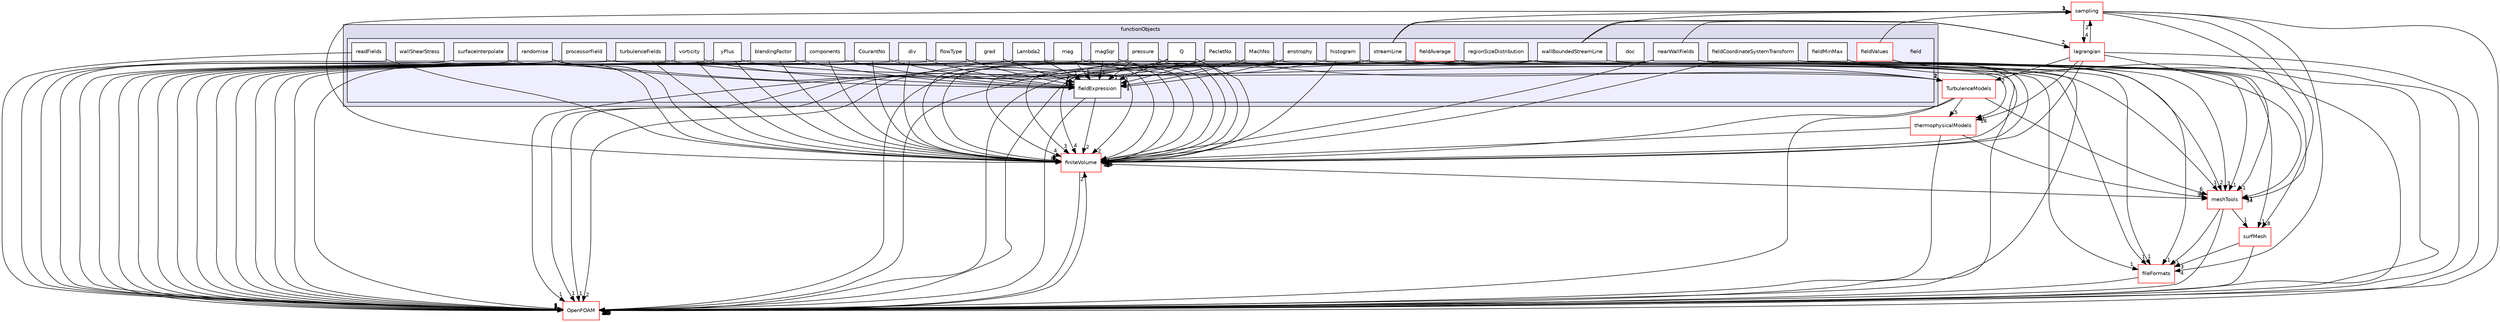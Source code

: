 digraph "src/functionObjects/field" {
  bgcolor=transparent;
  compound=true
  node [ fontsize="10", fontname="Helvetica"];
  edge [ labelfontsize="10", labelfontname="Helvetica"];
  subgraph clusterdir_de23f6d4f0962ea995903f5110543226 {
    graph [ bgcolor="#ddddee", pencolor="black", label="functionObjects" fontname="Helvetica", fontsize="10", URL="dir_de23f6d4f0962ea995903f5110543226.html"]
  subgraph clusterdir_bae024cac12ddc6733a616261920a91f {
    graph [ bgcolor="#eeeeff", pencolor="black", label="" URL="dir_bae024cac12ddc6733a616261920a91f.html"];
    dir_bae024cac12ddc6733a616261920a91f [shape=plaintext label="field"];
    dir_ee5550b4adc3d2d0e857913abd95de3e [shape=box label="blendingFactor" color="black" fillcolor="white" style="filled" URL="dir_ee5550b4adc3d2d0e857913abd95de3e.html"];
    dir_bf834242079d0f0f89f4b02e3b9d0f89 [shape=box label="components" color="black" fillcolor="white" style="filled" URL="dir_bf834242079d0f0f89f4b02e3b9d0f89.html"];
    dir_7befef2fe64b9de7d026b97d5ac1503c [shape=box label="CourantNo" color="black" fillcolor="white" style="filled" URL="dir_7befef2fe64b9de7d026b97d5ac1503c.html"];
    dir_9b8953b47d4e373100a08399c189495c [shape=box label="div" color="black" fillcolor="white" style="filled" URL="dir_9b8953b47d4e373100a08399c189495c.html"];
    dir_de9735dc62f71c6e4a2857d3a9553f03 [shape=box label="doc" color="black" fillcolor="white" style="filled" URL="dir_de9735dc62f71c6e4a2857d3a9553f03.html"];
    dir_ba18f0e374106fbeef586de6f78169c8 [shape=box label="enstrophy" color="black" fillcolor="white" style="filled" URL="dir_ba18f0e374106fbeef586de6f78169c8.html"];
    dir_8e94a7cc8ed216e236aba67b920208c8 [shape=box label="fieldAverage" color="red" fillcolor="white" style="filled" URL="dir_8e94a7cc8ed216e236aba67b920208c8.html"];
    dir_91ef1735ffbe1b7f223e2ad79348ab1e [shape=box label="fieldCoordinateSystemTransform" color="black" fillcolor="white" style="filled" URL="dir_91ef1735ffbe1b7f223e2ad79348ab1e.html"];
    dir_99d46d8c6d72cd5f0a835500a9aad641 [shape=box label="fieldExpression" color="black" fillcolor="white" style="filled" URL="dir_99d46d8c6d72cd5f0a835500a9aad641.html"];
    dir_1f94628fb6f5ca3465b11dbddc1fcca2 [shape=box label="fieldMinMax" color="black" fillcolor="white" style="filled" URL="dir_1f94628fb6f5ca3465b11dbddc1fcca2.html"];
    dir_e7bdba62d866621d8e2ff8ee2457cfce [shape=box label="fieldValues" color="red" fillcolor="white" style="filled" URL="dir_e7bdba62d866621d8e2ff8ee2457cfce.html"];
    dir_ca2409f1c40c8377a1a80af12b72c424 [shape=box label="flowType" color="black" fillcolor="white" style="filled" URL="dir_ca2409f1c40c8377a1a80af12b72c424.html"];
    dir_8267eca7405f0f6bf5ff6b65f13f6a27 [shape=box label="grad" color="black" fillcolor="white" style="filled" URL="dir_8267eca7405f0f6bf5ff6b65f13f6a27.html"];
    dir_670dda53297bb07b6b33b9b2150998f2 [shape=box label="histogram" color="black" fillcolor="white" style="filled" URL="dir_670dda53297bb07b6b33b9b2150998f2.html"];
    dir_eb06f944ddce716556f2f5376fc020ff [shape=box label="Lambda2" color="black" fillcolor="white" style="filled" URL="dir_eb06f944ddce716556f2f5376fc020ff.html"];
    dir_bd10cf60e0c5deccfdf6913a1a67cdc9 [shape=box label="MachNo" color="black" fillcolor="white" style="filled" URL="dir_bd10cf60e0c5deccfdf6913a1a67cdc9.html"];
    dir_5e4b6987000890d0e366f06e8a4cae82 [shape=box label="mag" color="black" fillcolor="white" style="filled" URL="dir_5e4b6987000890d0e366f06e8a4cae82.html"];
    dir_3a430e7145a16392f3c6358380726e44 [shape=box label="magSqr" color="black" fillcolor="white" style="filled" URL="dir_3a430e7145a16392f3c6358380726e44.html"];
    dir_cfb7e5298cbc771b8da02a4eaaaf66b9 [shape=box label="nearWallFields" color="black" fillcolor="white" style="filled" URL="dir_cfb7e5298cbc771b8da02a4eaaaf66b9.html"];
    dir_e4d71973bb27b60ed2f104aaf8038366 [shape=box label="PecletNo" color="black" fillcolor="white" style="filled" URL="dir_e4d71973bb27b60ed2f104aaf8038366.html"];
    dir_c126ed8a256a9e1067babbabd8bf3aa2 [shape=box label="pressure" color="black" fillcolor="white" style="filled" URL="dir_c126ed8a256a9e1067babbabd8bf3aa2.html"];
    dir_9bce94b85e0913aa5ae3410519ec352e [shape=box label="processorField" color="black" fillcolor="white" style="filled" URL="dir_9bce94b85e0913aa5ae3410519ec352e.html"];
    dir_e46cb0195ece1630b813699dfb344dad [shape=box label="Q" color="black" fillcolor="white" style="filled" URL="dir_e46cb0195ece1630b813699dfb344dad.html"];
    dir_b9b64ab1fca27a7ea665dac90e6d3024 [shape=box label="randomise" color="black" fillcolor="white" style="filled" URL="dir_b9b64ab1fca27a7ea665dac90e6d3024.html"];
    dir_0900ddd3964279baf23007bbccf1048e [shape=box label="readFields" color="black" fillcolor="white" style="filled" URL="dir_0900ddd3964279baf23007bbccf1048e.html"];
    dir_b2fd3aa2f960ab3496193d0952f1f038 [shape=box label="regionSizeDistribution" color="black" fillcolor="white" style="filled" URL="dir_b2fd3aa2f960ab3496193d0952f1f038.html"];
    dir_7a7427e94341fbb5dea10e0b42ad71e7 [shape=box label="streamLine" color="black" fillcolor="white" style="filled" URL="dir_7a7427e94341fbb5dea10e0b42ad71e7.html"];
    dir_bad0e3a1ff1fee12ffaad12ef6339c69 [shape=box label="surfaceInterpolate" color="black" fillcolor="white" style="filled" URL="dir_bad0e3a1ff1fee12ffaad12ef6339c69.html"];
    dir_5409d0360eb781d7ff82b6acabe6aa22 [shape=box label="turbulenceFields" color="black" fillcolor="white" style="filled" URL="dir_5409d0360eb781d7ff82b6acabe6aa22.html"];
    dir_22434bcc329b736e1152cd4af190e87d [shape=box label="vorticity" color="black" fillcolor="white" style="filled" URL="dir_22434bcc329b736e1152cd4af190e87d.html"];
    dir_fba51007e75dd0eadf40788315d736e6 [shape=box label="wallBoundedStreamLine" color="black" fillcolor="white" style="filled" URL="dir_fba51007e75dd0eadf40788315d736e6.html"];
    dir_6f2067c8fe21f63b712d9df4d5b6ce90 [shape=box label="wallShearStress" color="black" fillcolor="white" style="filled" URL="dir_6f2067c8fe21f63b712d9df4d5b6ce90.html"];
    dir_b127ce23a592a1cf8bfa9be489f9fbe6 [shape=box label="yPlus" color="black" fillcolor="white" style="filled" URL="dir_b127ce23a592a1cf8bfa9be489f9fbe6.html"];
  }
  }
  dir_9bd15774b555cf7259a6fa18f99fe99b [shape=box label="finiteVolume" color="red" URL="dir_9bd15774b555cf7259a6fa18f99fe99b.html"];
  dir_24a3817a3c61c11f04a0a72057522f4f [shape=box label="sampling" color="red" URL="dir_24a3817a3c61c11f04a0a72057522f4f.html"];
  dir_0a88fe22feb23ce5f078a04a1df67721 [shape=box label="surfMesh" color="red" URL="dir_0a88fe22feb23ce5f078a04a1df67721.html"];
  dir_ae30ad0bef50cf391b24c614251bb9fd [shape=box label="meshTools" color="red" URL="dir_ae30ad0bef50cf391b24c614251bb9fd.html"];
  dir_b05602f37bb521a7142c0a3e200b5f35 [shape=box label="fileFormats" color="red" URL="dir_b05602f37bb521a7142c0a3e200b5f35.html"];
  dir_1eda626aeac0f0ad2848c36acaa5d501 [shape=box label="TurbulenceModels" color="red" URL="dir_1eda626aeac0f0ad2848c36acaa5d501.html"];
  dir_2778d089ec5c4f66810b11f753867003 [shape=box label="thermophysicalModels" color="red" URL="dir_2778d089ec5c4f66810b11f753867003.html"];
  dir_c5473ff19b20e6ec4dfe5c310b3778a8 [shape=box label="OpenFOAM" color="red" URL="dir_c5473ff19b20e6ec4dfe5c310b3778a8.html"];
  dir_f8c25efc4b6f6a8502a42d5af7554d23 [shape=box label="lagrangian" color="red" URL="dir_f8c25efc4b6f6a8502a42d5af7554d23.html"];
  dir_eb06f944ddce716556f2f5376fc020ff->dir_9bd15774b555cf7259a6fa18f99fe99b [headlabel="1", labeldistance=1.5 headhref="dir_001266_000873.html"];
  dir_eb06f944ddce716556f2f5376fc020ff->dir_99d46d8c6d72cd5f0a835500a9aad641 [headlabel="1", labeldistance=1.5 headhref="dir_001266_001256.html"];
  dir_eb06f944ddce716556f2f5376fc020ff->dir_c5473ff19b20e6ec4dfe5c310b3778a8 [headlabel="1", labeldistance=1.5 headhref="dir_001266_001927.html"];
  dir_9bd15774b555cf7259a6fa18f99fe99b->dir_ae30ad0bef50cf391b24c614251bb9fd [headlabel="30", labeldistance=1.5 headhref="dir_000873_001781.html"];
  dir_9bd15774b555cf7259a6fa18f99fe99b->dir_c5473ff19b20e6ec4dfe5c310b3778a8 [headlabel="740", labeldistance=1.5 headhref="dir_000873_001927.html"];
  dir_8e94a7cc8ed216e236aba67b920208c8->dir_9bd15774b555cf7259a6fa18f99fe99b [headlabel="4", labeldistance=1.5 headhref="dir_001253_000873.html"];
  dir_8e94a7cc8ed216e236aba67b920208c8->dir_c5473ff19b20e6ec4dfe5c310b3778a8 [headlabel="6", labeldistance=1.5 headhref="dir_001253_001927.html"];
  dir_8267eca7405f0f6bf5ff6b65f13f6a27->dir_9bd15774b555cf7259a6fa18f99fe99b [headlabel="1", labeldistance=1.5 headhref="dir_001264_000873.html"];
  dir_8267eca7405f0f6bf5ff6b65f13f6a27->dir_99d46d8c6d72cd5f0a835500a9aad641 [headlabel="1", labeldistance=1.5 headhref="dir_001264_001256.html"];
  dir_8267eca7405f0f6bf5ff6b65f13f6a27->dir_c5473ff19b20e6ec4dfe5c310b3778a8 [headlabel="1", labeldistance=1.5 headhref="dir_001264_001927.html"];
  dir_22434bcc329b736e1152cd4af190e87d->dir_9bd15774b555cf7259a6fa18f99fe99b [headlabel="1", labeldistance=1.5 headhref="dir_001280_000873.html"];
  dir_22434bcc329b736e1152cd4af190e87d->dir_99d46d8c6d72cd5f0a835500a9aad641 [headlabel="1", labeldistance=1.5 headhref="dir_001280_001256.html"];
  dir_22434bcc329b736e1152cd4af190e87d->dir_c5473ff19b20e6ec4dfe5c310b3778a8 [headlabel="1", labeldistance=1.5 headhref="dir_001280_001927.html"];
  dir_24a3817a3c61c11f04a0a72057522f4f->dir_9bd15774b555cf7259a6fa18f99fe99b [headlabel="85", labeldistance=1.5 headhref="dir_002649_000873.html"];
  dir_24a3817a3c61c11f04a0a72057522f4f->dir_0a88fe22feb23ce5f078a04a1df67721 [headlabel="8", labeldistance=1.5 headhref="dir_002649_002710.html"];
  dir_24a3817a3c61c11f04a0a72057522f4f->dir_ae30ad0bef50cf391b24c614251bb9fd [headlabel="34", labeldistance=1.5 headhref="dir_002649_001781.html"];
  dir_24a3817a3c61c11f04a0a72057522f4f->dir_b05602f37bb521a7142c0a3e200b5f35 [headlabel="4", labeldistance=1.5 headhref="dir_002649_000860.html"];
  dir_24a3817a3c61c11f04a0a72057522f4f->dir_c5473ff19b20e6ec4dfe5c310b3778a8 [headlabel="247", labeldistance=1.5 headhref="dir_002649_001927.html"];
  dir_24a3817a3c61c11f04a0a72057522f4f->dir_f8c25efc4b6f6a8502a42d5af7554d23 [headlabel="4", labeldistance=1.5 headhref="dir_002649_001395.html"];
  dir_0a88fe22feb23ce5f078a04a1df67721->dir_b05602f37bb521a7142c0a3e200b5f35 [headlabel="3", labeldistance=1.5 headhref="dir_002710_000860.html"];
  dir_0a88fe22feb23ce5f078a04a1df67721->dir_c5473ff19b20e6ec4dfe5c310b3778a8 [headlabel="197", labeldistance=1.5 headhref="dir_002710_001927.html"];
  dir_c126ed8a256a9e1067babbabd8bf3aa2->dir_9bd15774b555cf7259a6fa18f99fe99b [headlabel="2", labeldistance=1.5 headhref="dir_001272_000873.html"];
  dir_c126ed8a256a9e1067babbabd8bf3aa2->dir_99d46d8c6d72cd5f0a835500a9aad641 [headlabel="1", labeldistance=1.5 headhref="dir_001272_001256.html"];
  dir_c126ed8a256a9e1067babbabd8bf3aa2->dir_c5473ff19b20e6ec4dfe5c310b3778a8 [headlabel="2", labeldistance=1.5 headhref="dir_001272_001927.html"];
  dir_fba51007e75dd0eadf40788315d736e6->dir_9bd15774b555cf7259a6fa18f99fe99b [headlabel="4", labeldistance=1.5 headhref="dir_001281_000873.html"];
  dir_fba51007e75dd0eadf40788315d736e6->dir_24a3817a3c61c11f04a0a72057522f4f [headlabel="1", labeldistance=1.5 headhref="dir_001281_002649.html"];
  dir_fba51007e75dd0eadf40788315d736e6->dir_ae30ad0bef50cf391b24c614251bb9fd [headlabel="3", labeldistance=1.5 headhref="dir_001281_001781.html"];
  dir_fba51007e75dd0eadf40788315d736e6->dir_b05602f37bb521a7142c0a3e200b5f35 [headlabel="1", labeldistance=1.5 headhref="dir_001281_000860.html"];
  dir_fba51007e75dd0eadf40788315d736e6->dir_c5473ff19b20e6ec4dfe5c310b3778a8 [headlabel="20", labeldistance=1.5 headhref="dir_001281_001927.html"];
  dir_fba51007e75dd0eadf40788315d736e6->dir_f8c25efc4b6f6a8502a42d5af7554d23 [headlabel="2", labeldistance=1.5 headhref="dir_001281_001395.html"];
  dir_ae30ad0bef50cf391b24c614251bb9fd->dir_0a88fe22feb23ce5f078a04a1df67721 [headlabel="1", labeldistance=1.5 headhref="dir_001781_002710.html"];
  dir_ae30ad0bef50cf391b24c614251bb9fd->dir_b05602f37bb521a7142c0a3e200b5f35 [headlabel="1", labeldistance=1.5 headhref="dir_001781_000860.html"];
  dir_ae30ad0bef50cf391b24c614251bb9fd->dir_c5473ff19b20e6ec4dfe5c310b3778a8 [headlabel="738", labeldistance=1.5 headhref="dir_001781_001927.html"];
  dir_9bce94b85e0913aa5ae3410519ec352e->dir_9bd15774b555cf7259a6fa18f99fe99b [headlabel="2", labeldistance=1.5 headhref="dir_001273_000873.html"];
  dir_9bce94b85e0913aa5ae3410519ec352e->dir_c5473ff19b20e6ec4dfe5c310b3778a8 [headlabel="1", labeldistance=1.5 headhref="dir_001273_001927.html"];
  dir_bd10cf60e0c5deccfdf6913a1a67cdc9->dir_2778d089ec5c4f66810b11f753867003 [headlabel="1", labeldistance=1.5 headhref="dir_001267_001214.html"];
  dir_bd10cf60e0c5deccfdf6913a1a67cdc9->dir_99d46d8c6d72cd5f0a835500a9aad641 [headlabel="1", labeldistance=1.5 headhref="dir_001267_001256.html"];
  dir_bd10cf60e0c5deccfdf6913a1a67cdc9->dir_c5473ff19b20e6ec4dfe5c310b3778a8 [headlabel="1", labeldistance=1.5 headhref="dir_001267_001927.html"];
  dir_cfb7e5298cbc771b8da02a4eaaaf66b9->dir_9bd15774b555cf7259a6fa18f99fe99b [headlabel="3", labeldistance=1.5 headhref="dir_001270_000873.html"];
  dir_cfb7e5298cbc771b8da02a4eaaaf66b9->dir_0a88fe22feb23ce5f078a04a1df67721 [headlabel="1", labeldistance=1.5 headhref="dir_001270_002710.html"];
  dir_cfb7e5298cbc771b8da02a4eaaaf66b9->dir_ae30ad0bef50cf391b24c614251bb9fd [headlabel="1", labeldistance=1.5 headhref="dir_001270_001781.html"];
  dir_cfb7e5298cbc771b8da02a4eaaaf66b9->dir_c5473ff19b20e6ec4dfe5c310b3778a8 [headlabel="4", labeldistance=1.5 headhref="dir_001270_001927.html"];
  dir_cfb7e5298cbc771b8da02a4eaaaf66b9->dir_f8c25efc4b6f6a8502a42d5af7554d23 [headlabel="2", labeldistance=1.5 headhref="dir_001270_001395.html"];
  dir_7befef2fe64b9de7d026b97d5ac1503c->dir_9bd15774b555cf7259a6fa18f99fe99b [headlabel="4", labeldistance=1.5 headhref="dir_000911_000873.html"];
  dir_7befef2fe64b9de7d026b97d5ac1503c->dir_99d46d8c6d72cd5f0a835500a9aad641 [headlabel="1", labeldistance=1.5 headhref="dir_000911_001256.html"];
  dir_7befef2fe64b9de7d026b97d5ac1503c->dir_c5473ff19b20e6ec4dfe5c310b3778a8 [headlabel="1", labeldistance=1.5 headhref="dir_000911_001927.html"];
  dir_b05602f37bb521a7142c0a3e200b5f35->dir_c5473ff19b20e6ec4dfe5c310b3778a8 [headlabel="63", labeldistance=1.5 headhref="dir_000860_001927.html"];
  dir_1eda626aeac0f0ad2848c36acaa5d501->dir_9bd15774b555cf7259a6fa18f99fe99b [headlabel="214", labeldistance=1.5 headhref="dir_000728_000873.html"];
  dir_1eda626aeac0f0ad2848c36acaa5d501->dir_ae30ad0bef50cf391b24c614251bb9fd [headlabel="6", labeldistance=1.5 headhref="dir_000728_001781.html"];
  dir_1eda626aeac0f0ad2848c36acaa5d501->dir_2778d089ec5c4f66810b11f753867003 [headlabel="5", labeldistance=1.5 headhref="dir_000728_001214.html"];
  dir_1eda626aeac0f0ad2848c36acaa5d501->dir_c5473ff19b20e6ec4dfe5c310b3778a8 [headlabel="79", labeldistance=1.5 headhref="dir_000728_001927.html"];
  dir_5e4b6987000890d0e366f06e8a4cae82->dir_9bd15774b555cf7259a6fa18f99fe99b [headlabel="2", labeldistance=1.5 headhref="dir_001268_000873.html"];
  dir_5e4b6987000890d0e366f06e8a4cae82->dir_99d46d8c6d72cd5f0a835500a9aad641 [headlabel="1", labeldistance=1.5 headhref="dir_001268_001256.html"];
  dir_5e4b6987000890d0e366f06e8a4cae82->dir_c5473ff19b20e6ec4dfe5c310b3778a8 [headlabel="1", labeldistance=1.5 headhref="dir_001268_001927.html"];
  dir_ba18f0e374106fbeef586de6f78169c8->dir_9bd15774b555cf7259a6fa18f99fe99b [headlabel="1", labeldistance=1.5 headhref="dir_001252_000873.html"];
  dir_ba18f0e374106fbeef586de6f78169c8->dir_99d46d8c6d72cd5f0a835500a9aad641 [headlabel="1", labeldistance=1.5 headhref="dir_001252_001256.html"];
  dir_ba18f0e374106fbeef586de6f78169c8->dir_c5473ff19b20e6ec4dfe5c310b3778a8 [headlabel="1", labeldistance=1.5 headhref="dir_001252_001927.html"];
  dir_ee5550b4adc3d2d0e857913abd95de3e->dir_9bd15774b555cf7259a6fa18f99fe99b [headlabel="3", labeldistance=1.5 headhref="dir_001248_000873.html"];
  dir_ee5550b4adc3d2d0e857913abd95de3e->dir_99d46d8c6d72cd5f0a835500a9aad641 [headlabel="1", labeldistance=1.5 headhref="dir_001248_001256.html"];
  dir_ee5550b4adc3d2d0e857913abd95de3e->dir_c5473ff19b20e6ec4dfe5c310b3778a8 [headlabel="1", labeldistance=1.5 headhref="dir_001248_001927.html"];
  dir_3a430e7145a16392f3c6358380726e44->dir_9bd15774b555cf7259a6fa18f99fe99b [headlabel="2", labeldistance=1.5 headhref="dir_001269_000873.html"];
  dir_3a430e7145a16392f3c6358380726e44->dir_99d46d8c6d72cd5f0a835500a9aad641 [headlabel="1", labeldistance=1.5 headhref="dir_001269_001256.html"];
  dir_3a430e7145a16392f3c6358380726e44->dir_c5473ff19b20e6ec4dfe5c310b3778a8 [headlabel="1", labeldistance=1.5 headhref="dir_001269_001927.html"];
  dir_b2fd3aa2f960ab3496193d0952f1f038->dir_9bd15774b555cf7259a6fa18f99fe99b [headlabel="3", labeldistance=1.5 headhref="dir_001277_000873.html"];
  dir_b2fd3aa2f960ab3496193d0952f1f038->dir_ae30ad0bef50cf391b24c614251bb9fd [headlabel="2", labeldistance=1.5 headhref="dir_001277_001781.html"];
  dir_b2fd3aa2f960ab3496193d0952f1f038->dir_b05602f37bb521a7142c0a3e200b5f35 [headlabel="1", labeldistance=1.5 headhref="dir_001277_000860.html"];
  dir_b2fd3aa2f960ab3496193d0952f1f038->dir_c5473ff19b20e6ec4dfe5c310b3778a8 [headlabel="4", labeldistance=1.5 headhref="dir_001277_001927.html"];
  dir_670dda53297bb07b6b33b9b2150998f2->dir_9bd15774b555cf7259a6fa18f99fe99b [headlabel="1", labeldistance=1.5 headhref="dir_001265_000873.html"];
  dir_670dda53297bb07b6b33b9b2150998f2->dir_b05602f37bb521a7142c0a3e200b5f35 [headlabel="1", labeldistance=1.5 headhref="dir_001265_000860.html"];
  dir_670dda53297bb07b6b33b9b2150998f2->dir_c5473ff19b20e6ec4dfe5c310b3778a8 [headlabel="2", labeldistance=1.5 headhref="dir_001265_001927.html"];
  dir_7a7427e94341fbb5dea10e0b42ad71e7->dir_9bd15774b555cf7259a6fa18f99fe99b [headlabel="4", labeldistance=1.5 headhref="dir_001278_000873.html"];
  dir_7a7427e94341fbb5dea10e0b42ad71e7->dir_24a3817a3c61c11f04a0a72057522f4f [headlabel="1", labeldistance=1.5 headhref="dir_001278_002649.html"];
  dir_7a7427e94341fbb5dea10e0b42ad71e7->dir_ae30ad0bef50cf391b24c614251bb9fd [headlabel="1", labeldistance=1.5 headhref="dir_001278_001781.html"];
  dir_7a7427e94341fbb5dea10e0b42ad71e7->dir_b05602f37bb521a7142c0a3e200b5f35 [headlabel="1", labeldistance=1.5 headhref="dir_001278_000860.html"];
  dir_7a7427e94341fbb5dea10e0b42ad71e7->dir_c5473ff19b20e6ec4dfe5c310b3778a8 [headlabel="16", labeldistance=1.5 headhref="dir_001278_001927.html"];
  dir_7a7427e94341fbb5dea10e0b42ad71e7->dir_f8c25efc4b6f6a8502a42d5af7554d23 [headlabel="2", labeldistance=1.5 headhref="dir_001278_001395.html"];
  dir_e46cb0195ece1630b813699dfb344dad->dir_9bd15774b555cf7259a6fa18f99fe99b [headlabel="1", labeldistance=1.5 headhref="dir_001274_000873.html"];
  dir_e46cb0195ece1630b813699dfb344dad->dir_99d46d8c6d72cd5f0a835500a9aad641 [headlabel="1", labeldistance=1.5 headhref="dir_001274_001256.html"];
  dir_e46cb0195ece1630b813699dfb344dad->dir_c5473ff19b20e6ec4dfe5c310b3778a8 [headlabel="1", labeldistance=1.5 headhref="dir_001274_001927.html"];
  dir_e7bdba62d866621d8e2ff8ee2457cfce->dir_9bd15774b555cf7259a6fa18f99fe99b [headlabel="10", labeldistance=1.5 headhref="dir_001258_000873.html"];
  dir_e7bdba62d866621d8e2ff8ee2457cfce->dir_24a3817a3c61c11f04a0a72057522f4f [headlabel="3", labeldistance=1.5 headhref="dir_001258_002649.html"];
  dir_e7bdba62d866621d8e2ff8ee2457cfce->dir_c5473ff19b20e6ec4dfe5c310b3778a8 [headlabel="20", labeldistance=1.5 headhref="dir_001258_001927.html"];
  dir_5409d0360eb781d7ff82b6acabe6aa22->dir_9bd15774b555cf7259a6fa18f99fe99b [headlabel="3", labeldistance=1.5 headhref="dir_001279_000873.html"];
  dir_5409d0360eb781d7ff82b6acabe6aa22->dir_1eda626aeac0f0ad2848c36acaa5d501 [headlabel="2", labeldistance=1.5 headhref="dir_001279_000728.html"];
  dir_5409d0360eb781d7ff82b6acabe6aa22->dir_c5473ff19b20e6ec4dfe5c310b3778a8 [headlabel="3", labeldistance=1.5 headhref="dir_001279_001927.html"];
  dir_2778d089ec5c4f66810b11f753867003->dir_9bd15774b555cf7259a6fa18f99fe99b [headlabel="106", labeldistance=1.5 headhref="dir_001214_000873.html"];
  dir_2778d089ec5c4f66810b11f753867003->dir_ae30ad0bef50cf391b24c614251bb9fd [headlabel="1", labeldistance=1.5 headhref="dir_001214_001781.html"];
  dir_2778d089ec5c4f66810b11f753867003->dir_c5473ff19b20e6ec4dfe5c310b3778a8 [headlabel="330", labeldistance=1.5 headhref="dir_001214_001927.html"];
  dir_ca2409f1c40c8377a1a80af12b72c424->dir_9bd15774b555cf7259a6fa18f99fe99b [headlabel="1", labeldistance=1.5 headhref="dir_001263_000873.html"];
  dir_ca2409f1c40c8377a1a80af12b72c424->dir_99d46d8c6d72cd5f0a835500a9aad641 [headlabel="1", labeldistance=1.5 headhref="dir_001263_001256.html"];
  dir_ca2409f1c40c8377a1a80af12b72c424->dir_c5473ff19b20e6ec4dfe5c310b3778a8 [headlabel="1", labeldistance=1.5 headhref="dir_001263_001927.html"];
  dir_b127ce23a592a1cf8bfa9be489f9fbe6->dir_9bd15774b555cf7259a6fa18f99fe99b [headlabel="2", labeldistance=1.5 headhref="dir_001283_000873.html"];
  dir_b127ce23a592a1cf8bfa9be489f9fbe6->dir_1eda626aeac0f0ad2848c36acaa5d501 [headlabel="2", labeldistance=1.5 headhref="dir_001283_000728.html"];
  dir_b127ce23a592a1cf8bfa9be489f9fbe6->dir_c5473ff19b20e6ec4dfe5c310b3778a8 [headlabel="2", labeldistance=1.5 headhref="dir_001283_001927.html"];
  dir_bad0e3a1ff1fee12ffaad12ef6339c69->dir_9bd15774b555cf7259a6fa18f99fe99b [headlabel="4", labeldistance=1.5 headhref="dir_001243_000873.html"];
  dir_bad0e3a1ff1fee12ffaad12ef6339c69->dir_c5473ff19b20e6ec4dfe5c310b3778a8 [headlabel="2", labeldistance=1.5 headhref="dir_001243_001927.html"];
  dir_99d46d8c6d72cd5f0a835500a9aad641->dir_9bd15774b555cf7259a6fa18f99fe99b [headlabel="2", labeldistance=1.5 headhref="dir_001256_000873.html"];
  dir_99d46d8c6d72cd5f0a835500a9aad641->dir_c5473ff19b20e6ec4dfe5c310b3778a8 [headlabel="1", labeldistance=1.5 headhref="dir_001256_001927.html"];
  dir_c5473ff19b20e6ec4dfe5c310b3778a8->dir_9bd15774b555cf7259a6fa18f99fe99b [headlabel="2", labeldistance=1.5 headhref="dir_001927_000873.html"];
  dir_bf834242079d0f0f89f4b02e3b9d0f89->dir_9bd15774b555cf7259a6fa18f99fe99b [headlabel="2", labeldistance=1.5 headhref="dir_001249_000873.html"];
  dir_bf834242079d0f0f89f4b02e3b9d0f89->dir_99d46d8c6d72cd5f0a835500a9aad641 [headlabel="1", labeldistance=1.5 headhref="dir_001249_001256.html"];
  dir_bf834242079d0f0f89f4b02e3b9d0f89->dir_c5473ff19b20e6ec4dfe5c310b3778a8 [headlabel="1", labeldistance=1.5 headhref="dir_001249_001927.html"];
  dir_91ef1735ffbe1b7f223e2ad79348ab1e->dir_9bd15774b555cf7259a6fa18f99fe99b [headlabel="3", labeldistance=1.5 headhref="dir_001255_000873.html"];
  dir_91ef1735ffbe1b7f223e2ad79348ab1e->dir_ae30ad0bef50cf391b24c614251bb9fd [headlabel="1", labeldistance=1.5 headhref="dir_001255_001781.html"];
  dir_91ef1735ffbe1b7f223e2ad79348ab1e->dir_c5473ff19b20e6ec4dfe5c310b3778a8 [headlabel="2", labeldistance=1.5 headhref="dir_001255_001927.html"];
  dir_0900ddd3964279baf23007bbccf1048e->dir_9bd15774b555cf7259a6fa18f99fe99b [headlabel="7", labeldistance=1.5 headhref="dir_001276_000873.html"];
  dir_0900ddd3964279baf23007bbccf1048e->dir_c5473ff19b20e6ec4dfe5c310b3778a8 [headlabel="2", labeldistance=1.5 headhref="dir_001276_001927.html"];
  dir_9b8953b47d4e373100a08399c189495c->dir_9bd15774b555cf7259a6fa18f99fe99b [headlabel="3", labeldistance=1.5 headhref="dir_001250_000873.html"];
  dir_9b8953b47d4e373100a08399c189495c->dir_99d46d8c6d72cd5f0a835500a9aad641 [headlabel="1", labeldistance=1.5 headhref="dir_001250_001256.html"];
  dir_9b8953b47d4e373100a08399c189495c->dir_c5473ff19b20e6ec4dfe5c310b3778a8 [headlabel="1", labeldistance=1.5 headhref="dir_001250_001927.html"];
  dir_e4d71973bb27b60ed2f104aaf8038366->dir_1eda626aeac0f0ad2848c36acaa5d501 [headlabel="1", labeldistance=1.5 headhref="dir_001271_000728.html"];
  dir_e4d71973bb27b60ed2f104aaf8038366->dir_99d46d8c6d72cd5f0a835500a9aad641 [headlabel="1", labeldistance=1.5 headhref="dir_001271_001256.html"];
  dir_e4d71973bb27b60ed2f104aaf8038366->dir_c5473ff19b20e6ec4dfe5c310b3778a8 [headlabel="1", labeldistance=1.5 headhref="dir_001271_001927.html"];
  dir_b9b64ab1fca27a7ea665dac90e6d3024->dir_9bd15774b555cf7259a6fa18f99fe99b [headlabel="1", labeldistance=1.5 headhref="dir_001275_000873.html"];
  dir_b9b64ab1fca27a7ea665dac90e6d3024->dir_99d46d8c6d72cd5f0a835500a9aad641 [headlabel="1", labeldistance=1.5 headhref="dir_001275_001256.html"];
  dir_b9b64ab1fca27a7ea665dac90e6d3024->dir_c5473ff19b20e6ec4dfe5c310b3778a8 [headlabel="2", labeldistance=1.5 headhref="dir_001275_001927.html"];
  dir_1f94628fb6f5ca3465b11dbddc1fcca2->dir_9bd15774b555cf7259a6fa18f99fe99b [headlabel="1", labeldistance=1.5 headhref="dir_001257_000873.html"];
  dir_1f94628fb6f5ca3465b11dbddc1fcca2->dir_c5473ff19b20e6ec4dfe5c310b3778a8 [headlabel="4", labeldistance=1.5 headhref="dir_001257_001927.html"];
  dir_f8c25efc4b6f6a8502a42d5af7554d23->dir_9bd15774b555cf7259a6fa18f99fe99b [headlabel="66", labeldistance=1.5 headhref="dir_001395_000873.html"];
  dir_f8c25efc4b6f6a8502a42d5af7554d23->dir_24a3817a3c61c11f04a0a72057522f4f [headlabel="2", labeldistance=1.5 headhref="dir_001395_002649.html"];
  dir_f8c25efc4b6f6a8502a42d5af7554d23->dir_ae30ad0bef50cf391b24c614251bb9fd [headlabel="11", labeldistance=1.5 headhref="dir_001395_001781.html"];
  dir_f8c25efc4b6f6a8502a42d5af7554d23->dir_1eda626aeac0f0ad2848c36acaa5d501 [headlabel="2", labeldistance=1.5 headhref="dir_001395_000728.html"];
  dir_f8c25efc4b6f6a8502a42d5af7554d23->dir_2778d089ec5c4f66810b11f753867003 [headlabel="14", labeldistance=1.5 headhref="dir_001395_001214.html"];
  dir_f8c25efc4b6f6a8502a42d5af7554d23->dir_c5473ff19b20e6ec4dfe5c310b3778a8 [headlabel="437", labeldistance=1.5 headhref="dir_001395_001927.html"];
}
